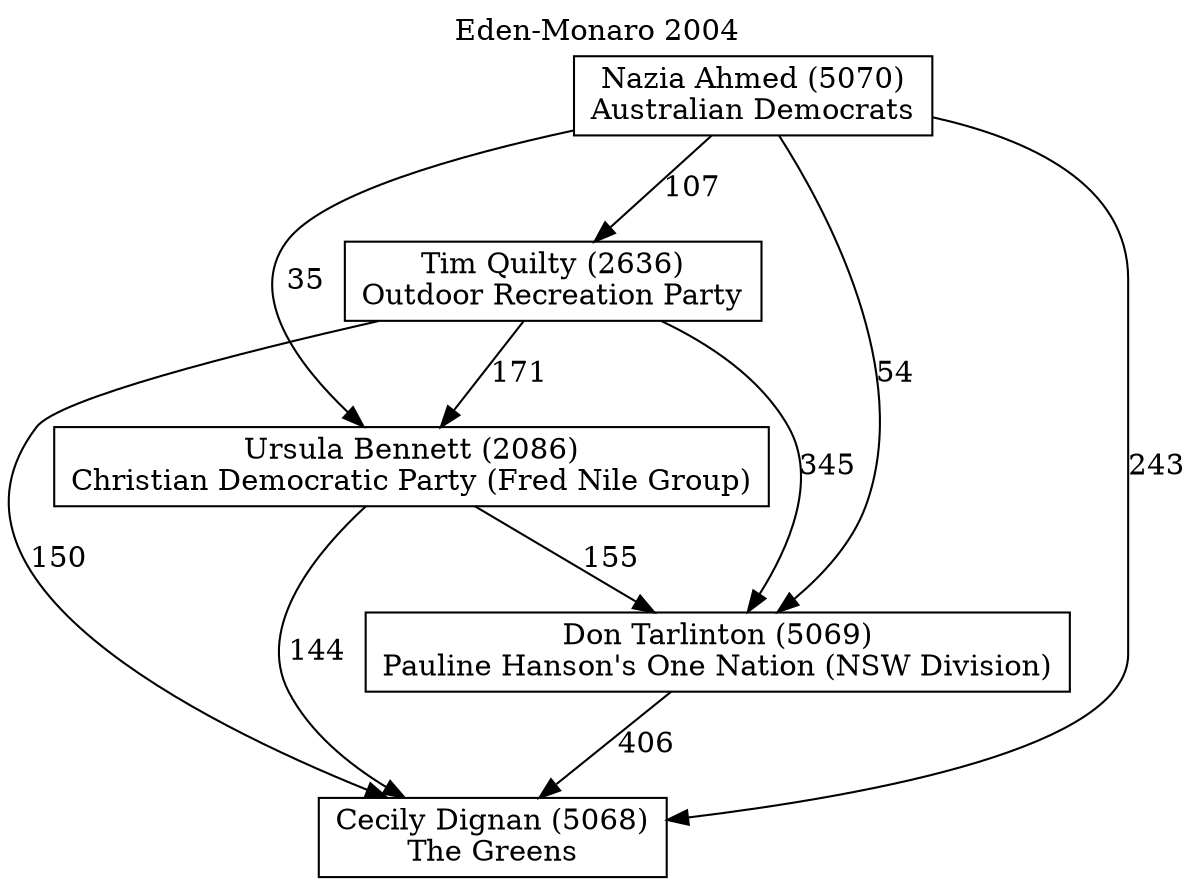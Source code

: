// House preference flow
digraph "Cecily Dignan (5068)_Eden-Monaro_2004" {
	graph [label="Eden-Monaro 2004" labelloc=t mclimit=10]
	node [shape=box]
	"Cecily Dignan (5068)" [label="Cecily Dignan (5068)
The Greens"]
	"Don Tarlinton (5069)" [label="Don Tarlinton (5069)
Pauline Hanson's One Nation (NSW Division)"]
	"Ursula Bennett (2086)" [label="Ursula Bennett (2086)
Christian Democratic Party (Fred Nile Group)"]
	"Tim Quilty (2636)" [label="Tim Quilty (2636)
Outdoor Recreation Party"]
	"Nazia Ahmed (5070)" [label="Nazia Ahmed (5070)
Australian Democrats"]
	"Cecily Dignan (5068)" [label="Cecily Dignan (5068)
The Greens"]
	"Ursula Bennett (2086)" [label="Ursula Bennett (2086)
Christian Democratic Party (Fred Nile Group)"]
	"Tim Quilty (2636)" [label="Tim Quilty (2636)
Outdoor Recreation Party"]
	"Nazia Ahmed (5070)" [label="Nazia Ahmed (5070)
Australian Democrats"]
	"Cecily Dignan (5068)" [label="Cecily Dignan (5068)
The Greens"]
	"Tim Quilty (2636)" [label="Tim Quilty (2636)
Outdoor Recreation Party"]
	"Nazia Ahmed (5070)" [label="Nazia Ahmed (5070)
Australian Democrats"]
	"Cecily Dignan (5068)" [label="Cecily Dignan (5068)
The Greens"]
	"Nazia Ahmed (5070)" [label="Nazia Ahmed (5070)
Australian Democrats"]
	"Nazia Ahmed (5070)" [label="Nazia Ahmed (5070)
Australian Democrats"]
	"Tim Quilty (2636)" [label="Tim Quilty (2636)
Outdoor Recreation Party"]
	"Nazia Ahmed (5070)" [label="Nazia Ahmed (5070)
Australian Democrats"]
	"Nazia Ahmed (5070)" [label="Nazia Ahmed (5070)
Australian Democrats"]
	"Ursula Bennett (2086)" [label="Ursula Bennett (2086)
Christian Democratic Party (Fred Nile Group)"]
	"Tim Quilty (2636)" [label="Tim Quilty (2636)
Outdoor Recreation Party"]
	"Nazia Ahmed (5070)" [label="Nazia Ahmed (5070)
Australian Democrats"]
	"Ursula Bennett (2086)" [label="Ursula Bennett (2086)
Christian Democratic Party (Fred Nile Group)"]
	"Nazia Ahmed (5070)" [label="Nazia Ahmed (5070)
Australian Democrats"]
	"Nazia Ahmed (5070)" [label="Nazia Ahmed (5070)
Australian Democrats"]
	"Tim Quilty (2636)" [label="Tim Quilty (2636)
Outdoor Recreation Party"]
	"Nazia Ahmed (5070)" [label="Nazia Ahmed (5070)
Australian Democrats"]
	"Nazia Ahmed (5070)" [label="Nazia Ahmed (5070)
Australian Democrats"]
	"Don Tarlinton (5069)" [label="Don Tarlinton (5069)
Pauline Hanson's One Nation (NSW Division)"]
	"Ursula Bennett (2086)" [label="Ursula Bennett (2086)
Christian Democratic Party (Fred Nile Group)"]
	"Tim Quilty (2636)" [label="Tim Quilty (2636)
Outdoor Recreation Party"]
	"Nazia Ahmed (5070)" [label="Nazia Ahmed (5070)
Australian Democrats"]
	"Don Tarlinton (5069)" [label="Don Tarlinton (5069)
Pauline Hanson's One Nation (NSW Division)"]
	"Tim Quilty (2636)" [label="Tim Quilty (2636)
Outdoor Recreation Party"]
	"Nazia Ahmed (5070)" [label="Nazia Ahmed (5070)
Australian Democrats"]
	"Don Tarlinton (5069)" [label="Don Tarlinton (5069)
Pauline Hanson's One Nation (NSW Division)"]
	"Nazia Ahmed (5070)" [label="Nazia Ahmed (5070)
Australian Democrats"]
	"Nazia Ahmed (5070)" [label="Nazia Ahmed (5070)
Australian Democrats"]
	"Tim Quilty (2636)" [label="Tim Quilty (2636)
Outdoor Recreation Party"]
	"Nazia Ahmed (5070)" [label="Nazia Ahmed (5070)
Australian Democrats"]
	"Nazia Ahmed (5070)" [label="Nazia Ahmed (5070)
Australian Democrats"]
	"Ursula Bennett (2086)" [label="Ursula Bennett (2086)
Christian Democratic Party (Fred Nile Group)"]
	"Tim Quilty (2636)" [label="Tim Quilty (2636)
Outdoor Recreation Party"]
	"Nazia Ahmed (5070)" [label="Nazia Ahmed (5070)
Australian Democrats"]
	"Ursula Bennett (2086)" [label="Ursula Bennett (2086)
Christian Democratic Party (Fred Nile Group)"]
	"Nazia Ahmed (5070)" [label="Nazia Ahmed (5070)
Australian Democrats"]
	"Nazia Ahmed (5070)" [label="Nazia Ahmed (5070)
Australian Democrats"]
	"Tim Quilty (2636)" [label="Tim Quilty (2636)
Outdoor Recreation Party"]
	"Nazia Ahmed (5070)" [label="Nazia Ahmed (5070)
Australian Democrats"]
	"Nazia Ahmed (5070)" [label="Nazia Ahmed (5070)
Australian Democrats"]
	"Don Tarlinton (5069)" -> "Cecily Dignan (5068)" [label=406]
	"Ursula Bennett (2086)" -> "Don Tarlinton (5069)" [label=155]
	"Tim Quilty (2636)" -> "Ursula Bennett (2086)" [label=171]
	"Nazia Ahmed (5070)" -> "Tim Quilty (2636)" [label=107]
	"Ursula Bennett (2086)" -> "Cecily Dignan (5068)" [label=144]
	"Tim Quilty (2636)" -> "Cecily Dignan (5068)" [label=150]
	"Nazia Ahmed (5070)" -> "Cecily Dignan (5068)" [label=243]
	"Nazia Ahmed (5070)" -> "Ursula Bennett (2086)" [label=35]
	"Tim Quilty (2636)" -> "Don Tarlinton (5069)" [label=345]
	"Nazia Ahmed (5070)" -> "Don Tarlinton (5069)" [label=54]
}
